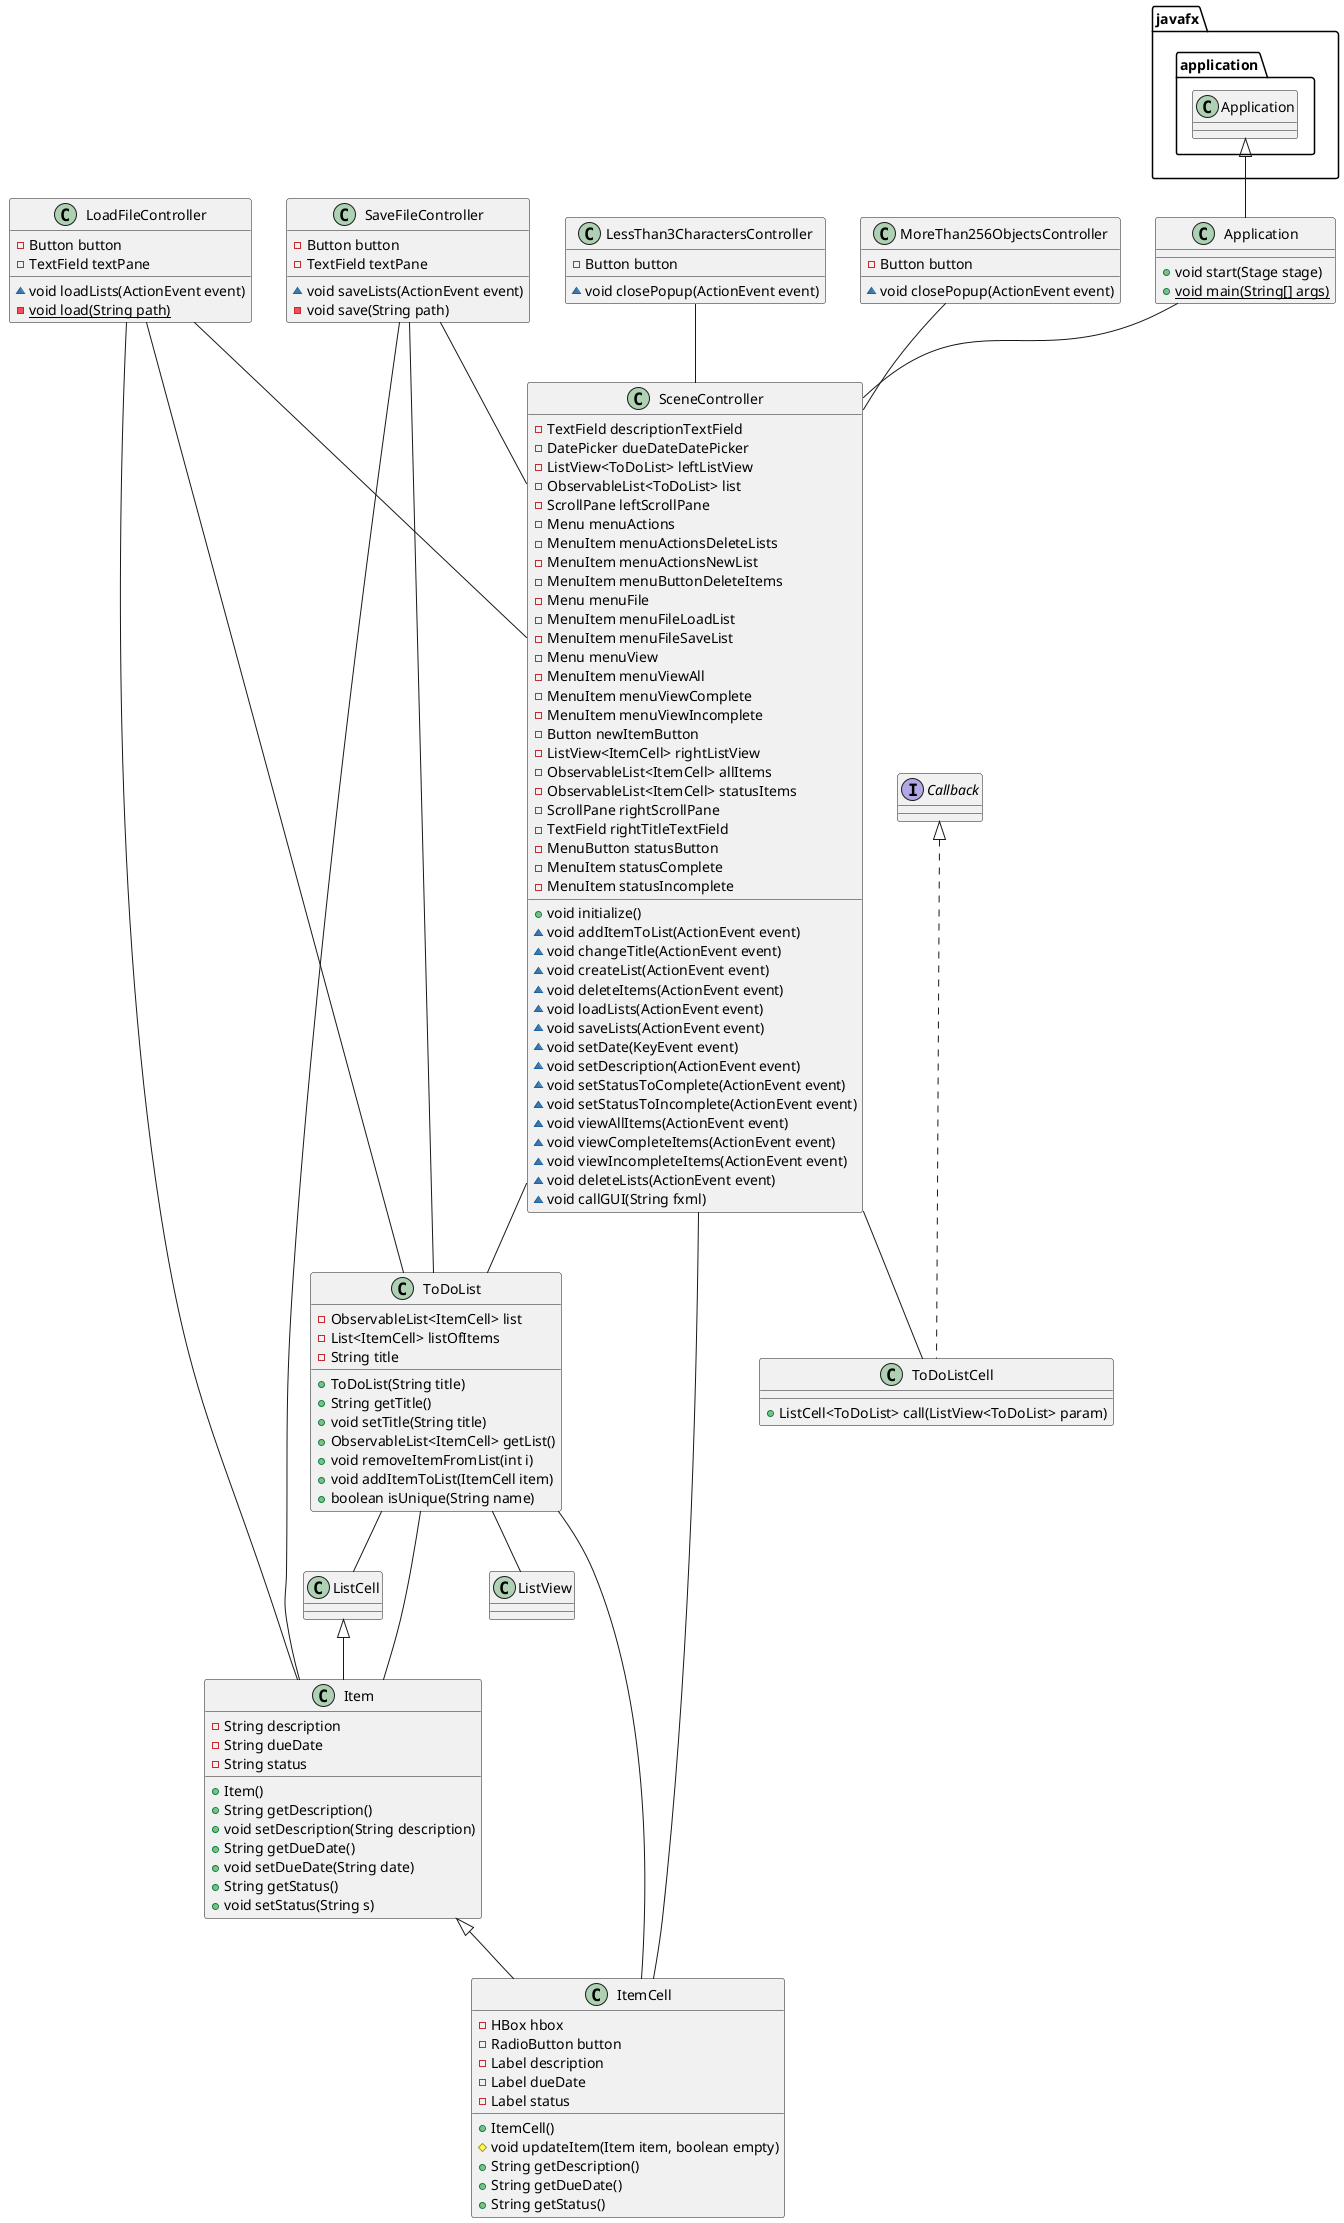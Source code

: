 @startuml

'Initiates the GUI
class Application {

'Class only has local variables

'@Override
+void start(Stage stage)
+ {static} void main(String[] args)
}

'Stores event data
class Item {
-String description
-String dueDate
-String status

'Data is only added through mutator methods
+Item()
+String getDescription()
+void setDescription(String description)
+String getDueDate()
+void setDueDate(String date)
+String getStatus()
+void setStatus(String s)
}

'Formats Items to be viewed from GUI
class ItemCell {
-HBox hbox
-RadioButton button
-Label description
-Label dueDate
-Label status

+ItemCell()
'@Override
#void updateItem(Item item, boolean empty)
+String getDescription()
+String getDueDate()
+String getStatus()
}

'Alerts user that input must be > 3 characters
class LessThan3CharactersController {
-Button button
~void closePopup(ActionEvent event)

}

'Allows user to load in previously-saved lists
class LoadFileController {
-Button button
-TextField textPane

~void loadLists(ActionEvent event)
-{static} void load(String path)
}

'Alerts user that there cannot be > 256 of an object
class MoreThan256ObjectsController {
-Button button

~void closePopup(ActionEvent event)
}

'Allows user to save lists to file
class SaveFileController {
-Button button
-TextField textPane

~void saveLists(ActionEvent event)
-void save(String path)
}

'Controls the main GUI
class SceneController {
-TextField descriptionTextField
-DatePicker dueDateDatePicker
-ListView<ToDoList> leftListView
-ObservableList<ToDoList> list
-ScrollPane leftScrollPane
-Menu menuActions
-MenuItem menuActionsDeleteLists
-MenuItem menuActionsNewList
-MenuItem menuButtonDeleteItems
-Menu menuFile
-MenuItem menuFileLoadList
-MenuItem menuFileSaveList
-Menu menuView
-MenuItem menuViewAll
-MenuItem menuViewComplete
-MenuItem menuViewIncomplete
-Button newItemButton
-ListView<ItemCell> rightListView
-ObservableList<ItemCell> allItems
-ObservableList<ItemCell> statusItems
-ScrollPane rightScrollPane
-TextField rightTitleTextField
-MenuButton statusButton
-MenuItem statusComplete
-MenuItem statusIncomplete

+void initialize()
~void addItemToList(ActionEvent event)
~void changeTitle(ActionEvent event)
~void createList(ActionEvent event)
~void deleteItems(ActionEvent event)
~void loadLists(ActionEvent event)
~void saveLists(ActionEvent event)
~void setDate(KeyEvent event)
~void setDescription(ActionEvent event)
~void setStatusToComplete(ActionEvent event)
~void setStatusToIncomplete(ActionEvent event)
~void viewAllItems(ActionEvent event)
~void viewCompleteItems(ActionEvent event)
~void viewIncompleteItems(ActionEvent event)
~void deleteLists(ActionEvent event)
'Not @FXML
~void callGUI(String fxml)
}

'Stores groups of events
class ToDoList {
-ObservableList<ItemCell> list
-List<ItemCell> listOfItems
-String title

+ToDoList(String title)
+String getTitle()
+void setTitle(String title)
+ObservableList<ItemCell> getList()
+void removeItemFromList(int i)
+void addItemToList(ItemCell item)
+boolean isUnique(String name)
}

class ToDoListCell implements Callback{
'@Override
+ListCell<ToDoList> call(ListView<ToDoList> param)
}

javafx.application.Application <|-- Application
Item <|-- ItemCell
ListCell <|-- Item
LessThan3CharactersController -- SceneController
LoadFileController -- SceneController
LoadFileController -- Item
LoadFileController -- ToDoList
MoreThan256ObjectsController -- SceneController
SaveFileController -- SceneController
SaveFileController -- Item
SaveFileController -- ToDoList
SceneController -- ToDoList
SceneController -- ToDoListCell
SceneController -- ItemCell
ToDoList -- ItemCell
ToDoList -- Item
ToDoList -- ListView
ToDoList -- ListCell
Application -- SceneController

@enduml